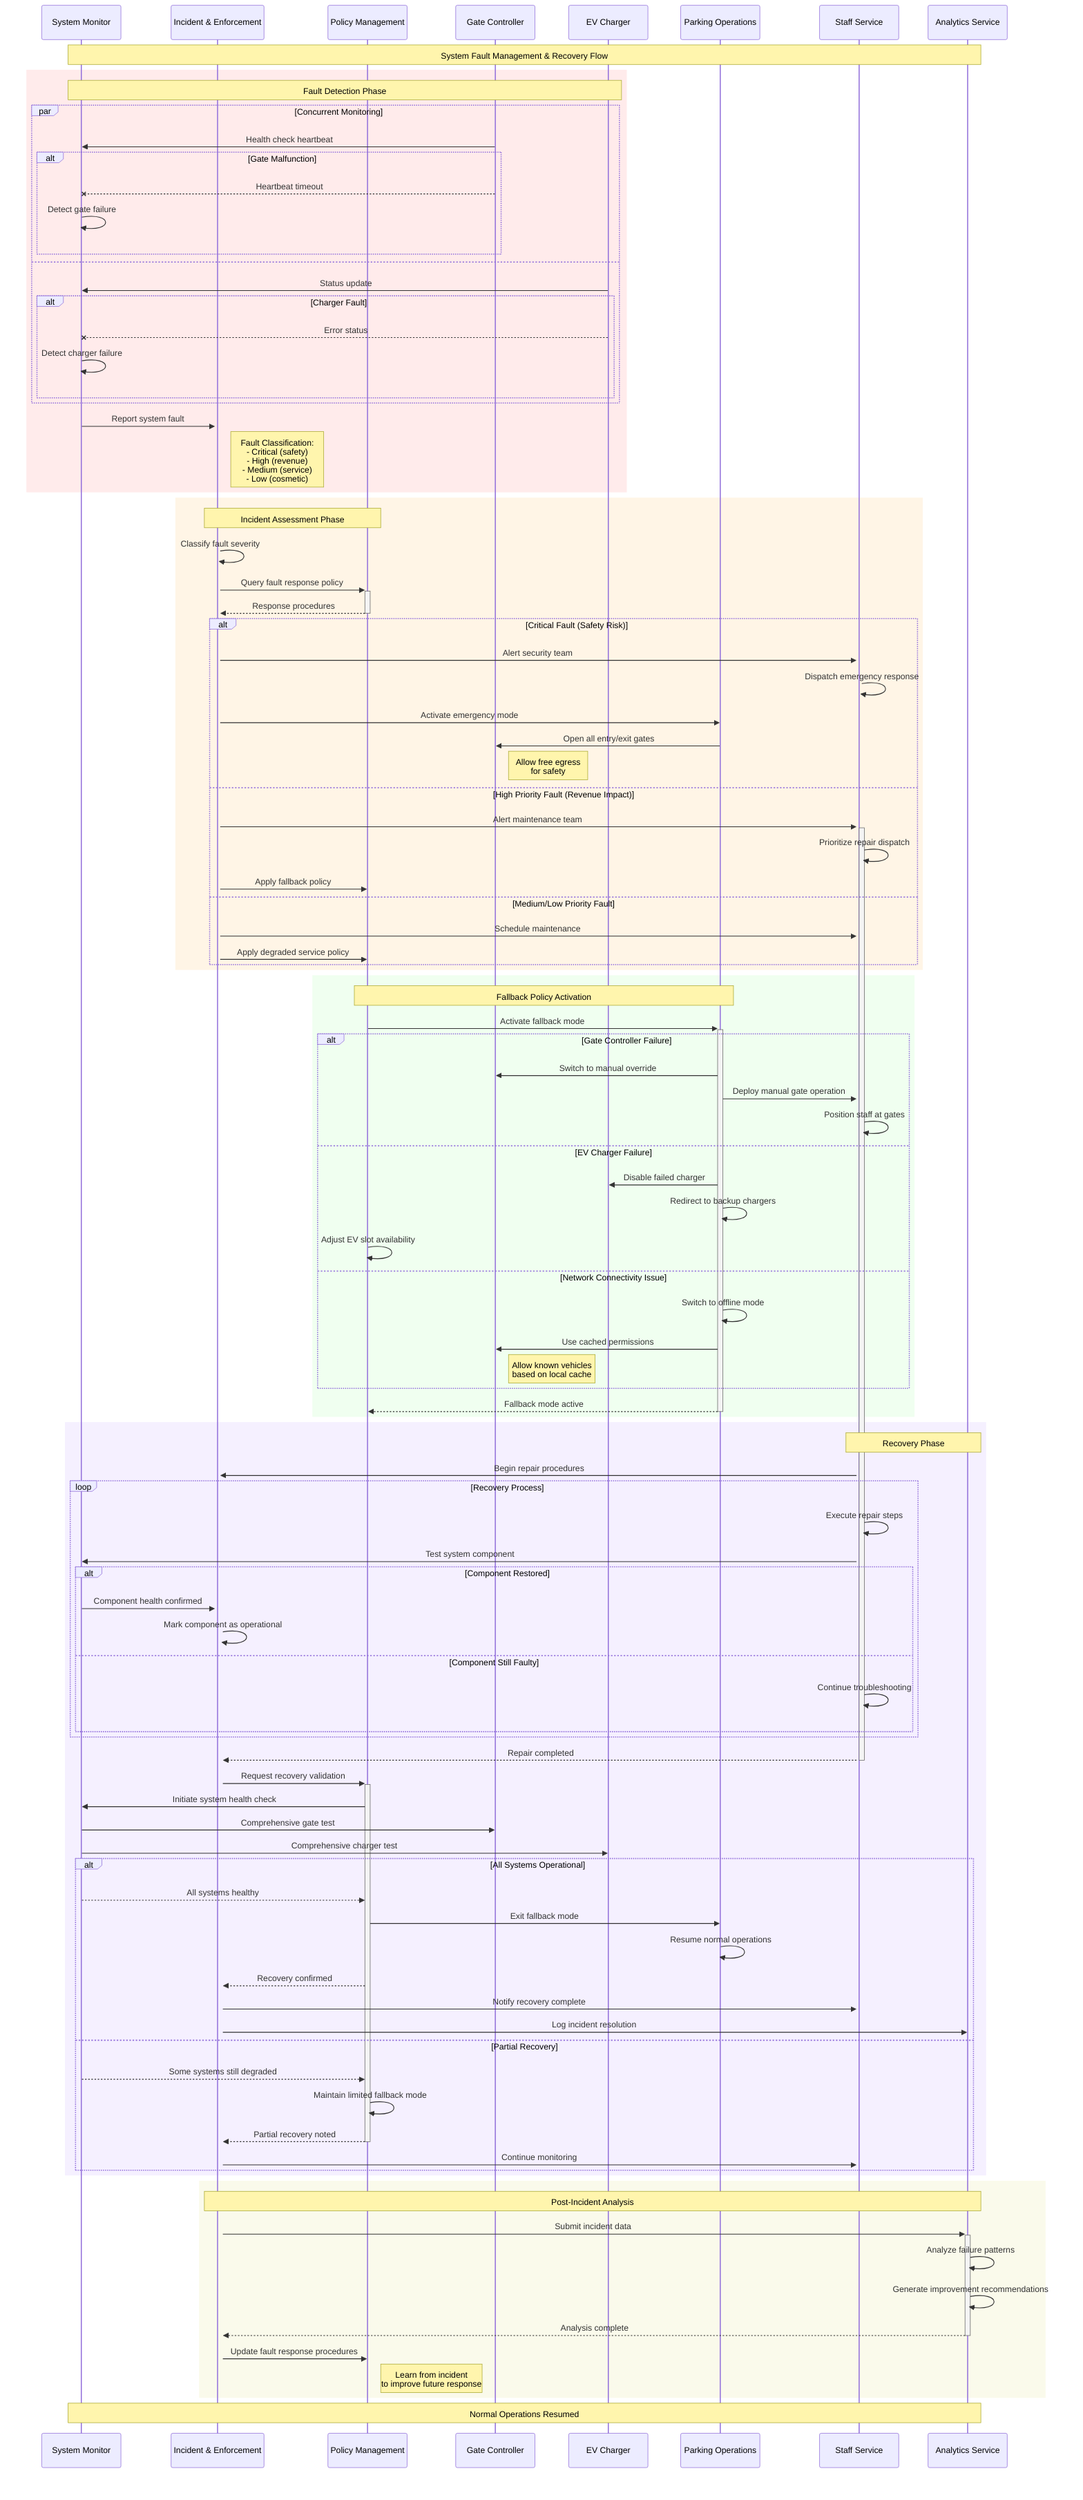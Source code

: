 sequenceDiagram
    participant Monitor as System Monitor
    participant Incident as Incident & Enforcement
    participant Policy as Policy Management
    participant Gate as Gate Controller
    participant Charger as EV Charger
    participant ParkingOps as Parking Operations
    participant Staff as Staff Service
    participant Analytics as Analytics Service
    
    Note over Monitor, Analytics: System Fault Management & Recovery Flow

    %% Fault Detection Phase
    rect rgb(255, 235, 235)
    Note over Monitor, Charger: Fault Detection Phase
    
    par Concurrent Monitoring
        Gate->>Monitor: Health check heartbeat
        alt Gate Malfunction
            Gate--xMonitor: Heartbeat timeout
            Monitor->>Monitor: Detect gate failure
        end
    and
        Charger->>Monitor: Status update
        alt Charger Fault
            Charger--xMonitor: Error status
            Monitor->>Monitor: Detect charger failure
        end
    end
    
    Monitor->>+Incident: Report system fault
    Note right of Incident: Fault Classification:<br/>- Critical (safety)<br/>- High (revenue)<br/>- Medium (service)<br/>- Low (cosmetic)
    end

    %% Incident Assessment & Response
    rect rgb(255, 245, 230)
    Note over Incident, Policy: Incident Assessment Phase
    Incident->>Incident: Classify fault severity
    Incident->>+Policy: Query fault response policy
    Policy-->>-Incident: Response procedures
    
    alt Critical Fault (Safety Risk)
        Incident->>+Staff: Alert security team
        Staff->>Staff: Dispatch emergency response
        Incident->>ParkingOps: Activate emergency mode
        ParkingOps->>Gate: Open all entry/exit gates
        Note right of Gate: Allow free egress<br/>for safety
        
    else High Priority Fault (Revenue Impact)
        Incident->>+Staff: Alert maintenance team
        Staff->>Staff: Prioritize repair dispatch
        Incident->>Policy: Apply fallback policy
        
    else Medium/Low Priority Fault
        Incident->>Staff: Schedule maintenance
        Incident->>Policy: Apply degraded service policy
    end
    end

    %% Fallback Policy Activation
    rect rgb(240, 255, 240)
    Note over Policy, ParkingOps: Fallback Policy Activation
    Policy->>+ParkingOps: Activate fallback mode
    
    alt Gate Controller Failure
        ParkingOps->>Gate: Switch to manual override
        ParkingOps->>Staff: Deploy manual gate operation
        Staff->>Staff: Position staff at gates
        
    else EV Charger Failure
        ParkingOps->>Charger: Disable failed charger
        ParkingOps->>ParkingOps: Redirect to backup chargers
        Policy->>Policy: Adjust EV slot availability
        
    else Network Connectivity Issue
        ParkingOps->>ParkingOps: Switch to offline mode
        ParkingOps->>Gate: Use cached permissions
        Note right of Gate: Allow known vehicles<br/>based on local cache
    end
    
    ParkingOps-->>-Policy: Fallback mode active
    end

    %% Recovery Procedures
    rect rgb(245, 240, 255)
    Note over Staff, Analytics: Recovery Phase
    Staff->>+Incident: Begin repair procedures
    
    loop Recovery Process
        Staff->>Staff: Execute repair steps
        Staff->>Monitor: Test system component
        
        alt Component Restored
            Monitor->>Incident: Component health confirmed
            Incident->>Incident: Mark component as operational
        else Component Still Faulty
            Staff->>Staff: Continue troubleshooting
        end
    end
    
    Staff-->>-Incident: Repair completed
    
    %% System Recovery Validation
    Incident->>+Policy: Request recovery validation
    Policy->>Monitor: Initiate system health check
    Monitor->>Gate: Comprehensive gate test
    Monitor->>Charger: Comprehensive charger test
    
    alt All Systems Operational
        Monitor-->>Policy: All systems healthy
        Policy->>ParkingOps: Exit fallback mode
        ParkingOps->>ParkingOps: Resume normal operations
        Policy-->>Incident: Recovery confirmed
        
        Incident->>Staff: Notify recovery complete
        Incident->>Analytics: Log incident resolution
        
    else Partial Recovery
        Monitor-->>Policy: Some systems still degraded
        Policy->>Policy: Maintain limited fallback mode
        Policy-->>-Incident: Partial recovery noted
        Incident->>Staff: Continue monitoring
    end
    end

    %% Post-Incident Analysis
    rect rgb(250, 250, 235)
    Note over Incident, Analytics: Post-Incident Analysis
    Incident->>+Analytics: Submit incident data
    Analytics->>Analytics: Analyze failure patterns
    Analytics->>Analytics: Generate improvement recommendations
    Analytics-->>-Incident: Analysis complete
    
    Incident->>Policy: Update fault response procedures
    Note right of Policy: Learn from incident<br/>to improve future response
    end

    Note over Monitor, Analytics: Normal Operations Resumed